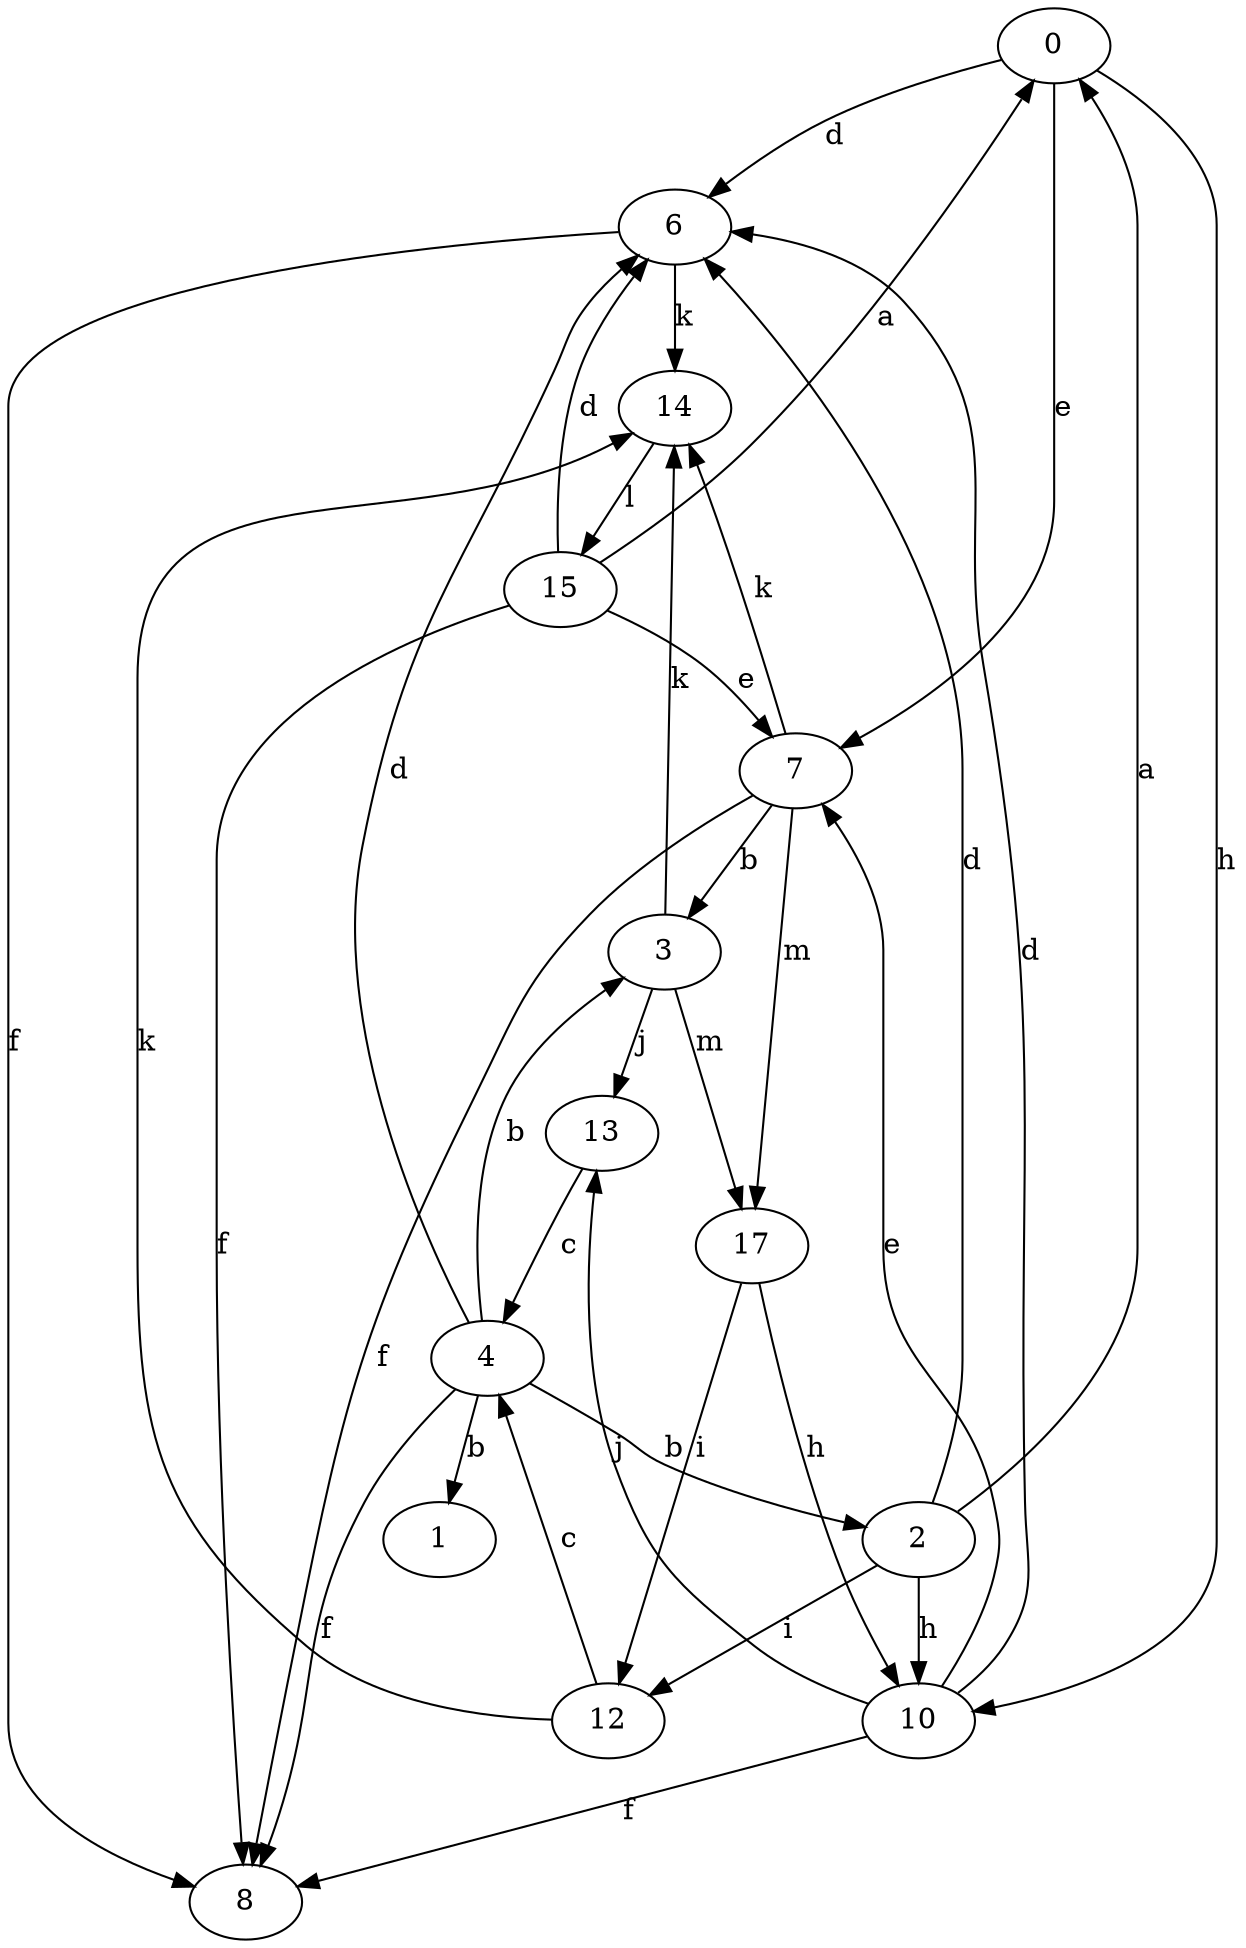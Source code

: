 strict digraph  {
0;
1;
2;
3;
4;
6;
7;
8;
10;
12;
13;
14;
15;
17;
0 -> 6  [label=d];
0 -> 7  [label=e];
0 -> 10  [label=h];
2 -> 0  [label=a];
2 -> 6  [label=d];
2 -> 10  [label=h];
2 -> 12  [label=i];
3 -> 13  [label=j];
3 -> 14  [label=k];
3 -> 17  [label=m];
4 -> 1  [label=b];
4 -> 2  [label=b];
4 -> 3  [label=b];
4 -> 6  [label=d];
4 -> 8  [label=f];
6 -> 8  [label=f];
6 -> 14  [label=k];
7 -> 3  [label=b];
7 -> 8  [label=f];
7 -> 14  [label=k];
7 -> 17  [label=m];
10 -> 6  [label=d];
10 -> 7  [label=e];
10 -> 8  [label=f];
10 -> 13  [label=j];
12 -> 4  [label=c];
12 -> 14  [label=k];
13 -> 4  [label=c];
14 -> 15  [label=l];
15 -> 0  [label=a];
15 -> 6  [label=d];
15 -> 7  [label=e];
15 -> 8  [label=f];
17 -> 10  [label=h];
17 -> 12  [label=i];
}
